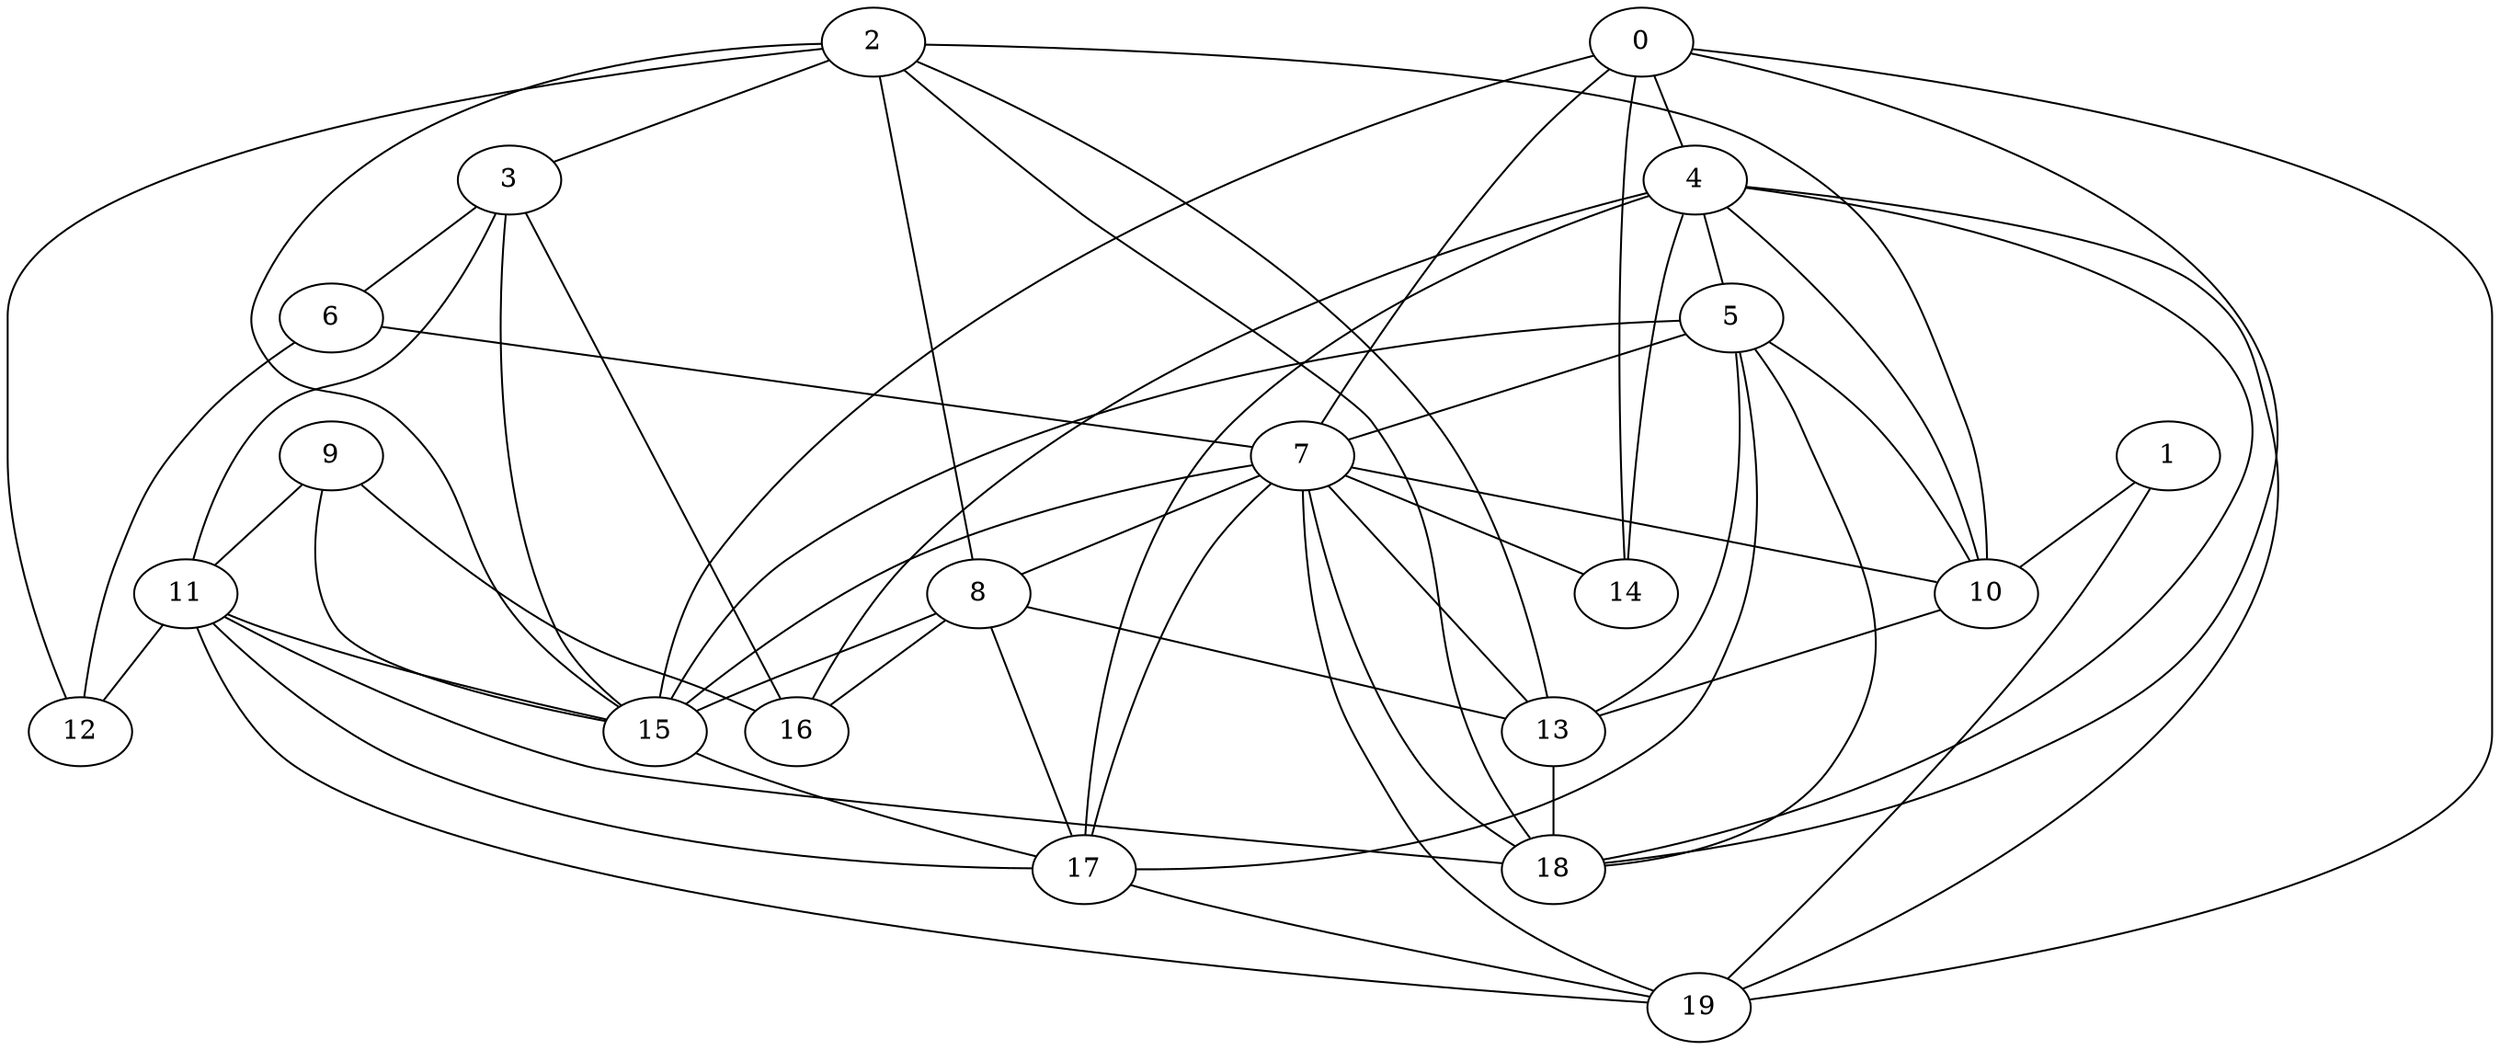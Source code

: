 graph G {
   8 -- 15
   8 -- 17
   8 -- 13
   8 -- 16
   0 -- 15
   0 -- 7
   0 -- 4
   0 -- 19
   0 -- 14
   0 -- 18
   1 -- 19
   1 -- 10
   2 -- 8
   2 -- 3
   2 -- 13
   2 -- 10
   2 -- 18
   2 -- 12
   2 -- 15
   3 -- 6
   3 -- 15
   3 -- 11
   3 -- 16
   4 -- 5
   4 -- 16
   4 -- 14
   4 -- 10
   4 -- 18
   4 -- 19
   4 -- 17
   5 -- 15
   5 -- 7
   5 -- 18
   5 -- 10
   5 -- 13
   5 -- 17
   6 -- 7
   6 -- 12
   7 -- 13
   7 -- 8
   7 -- 14
   7 -- 17
   7 -- 10
   7 -- 15
   7 -- 19
   7 -- 18
   9 -- 16
   9 -- 11
   9 -- 15
   10 -- 13
   11 -- 17
   11 -- 15
   11 -- 19
   11 -- 18
   11 -- 12
   13 -- 18
   15 -- 17
   17 -- 19
}
